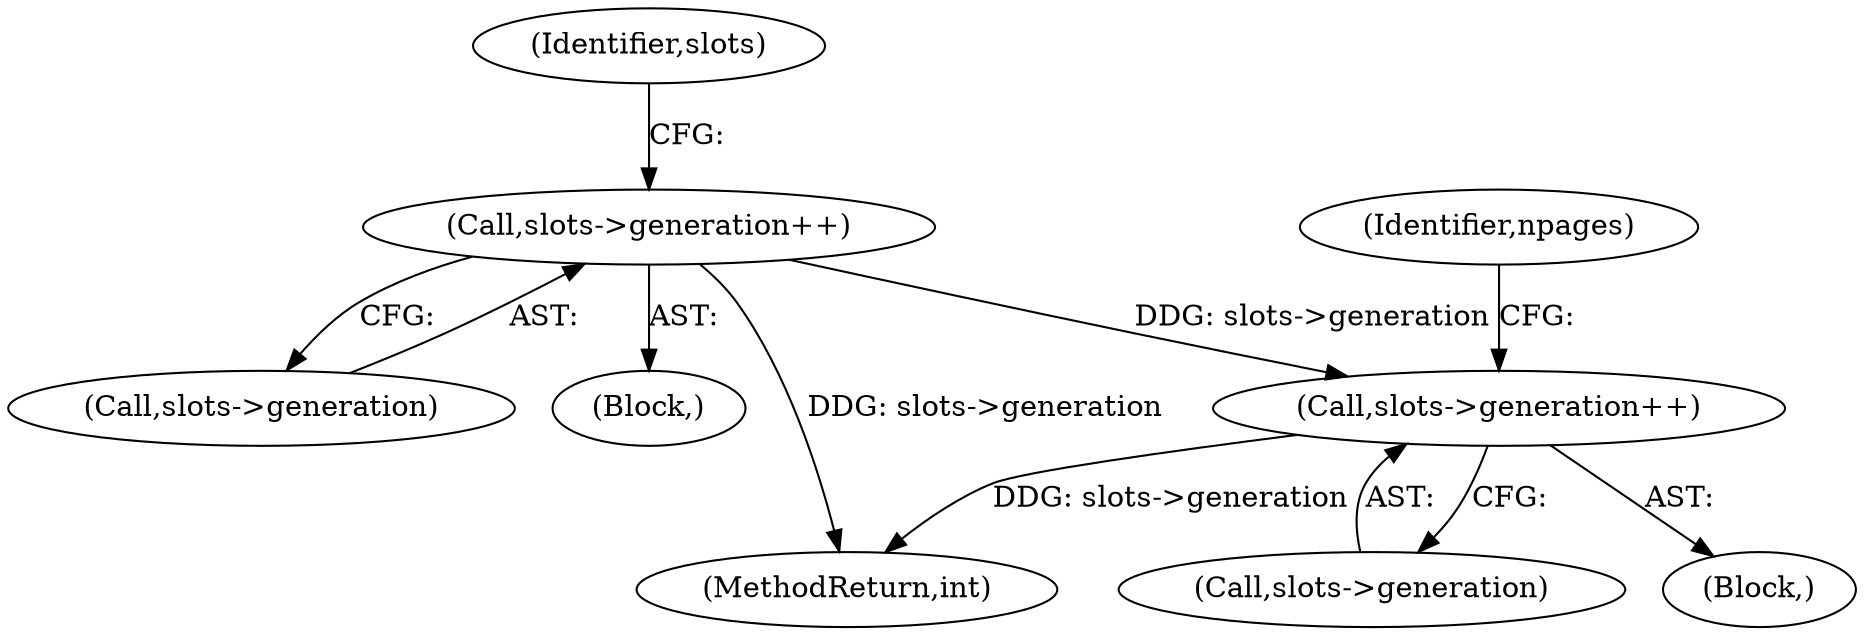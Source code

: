 digraph "0_linux_fa3d315a4ce2c0891cdde262562e710d95fba19e@pointer" {
"1000574" [label="(Call,slots->generation++)"];
"1000493" [label="(Call,slots->generation++)"];
"1000632" [label="(MethodReturn,int)"];
"1000494" [label="(Call,slots->generation)"];
"1000580" [label="(Identifier,npages)"];
"1000116" [label="(Block,)"];
"1000501" [label="(Identifier,slots)"];
"1000493" [label="(Call,slots->generation++)"];
"1000574" [label="(Call,slots->generation++)"];
"1000575" [label="(Call,slots->generation)"];
"1000454" [label="(Block,)"];
"1000574" -> "1000116"  [label="AST: "];
"1000574" -> "1000575"  [label="CFG: "];
"1000575" -> "1000574"  [label="AST: "];
"1000580" -> "1000574"  [label="CFG: "];
"1000574" -> "1000632"  [label="DDG: slots->generation"];
"1000493" -> "1000574"  [label="DDG: slots->generation"];
"1000493" -> "1000454"  [label="AST: "];
"1000493" -> "1000494"  [label="CFG: "];
"1000494" -> "1000493"  [label="AST: "];
"1000501" -> "1000493"  [label="CFG: "];
"1000493" -> "1000632"  [label="DDG: slots->generation"];
}
